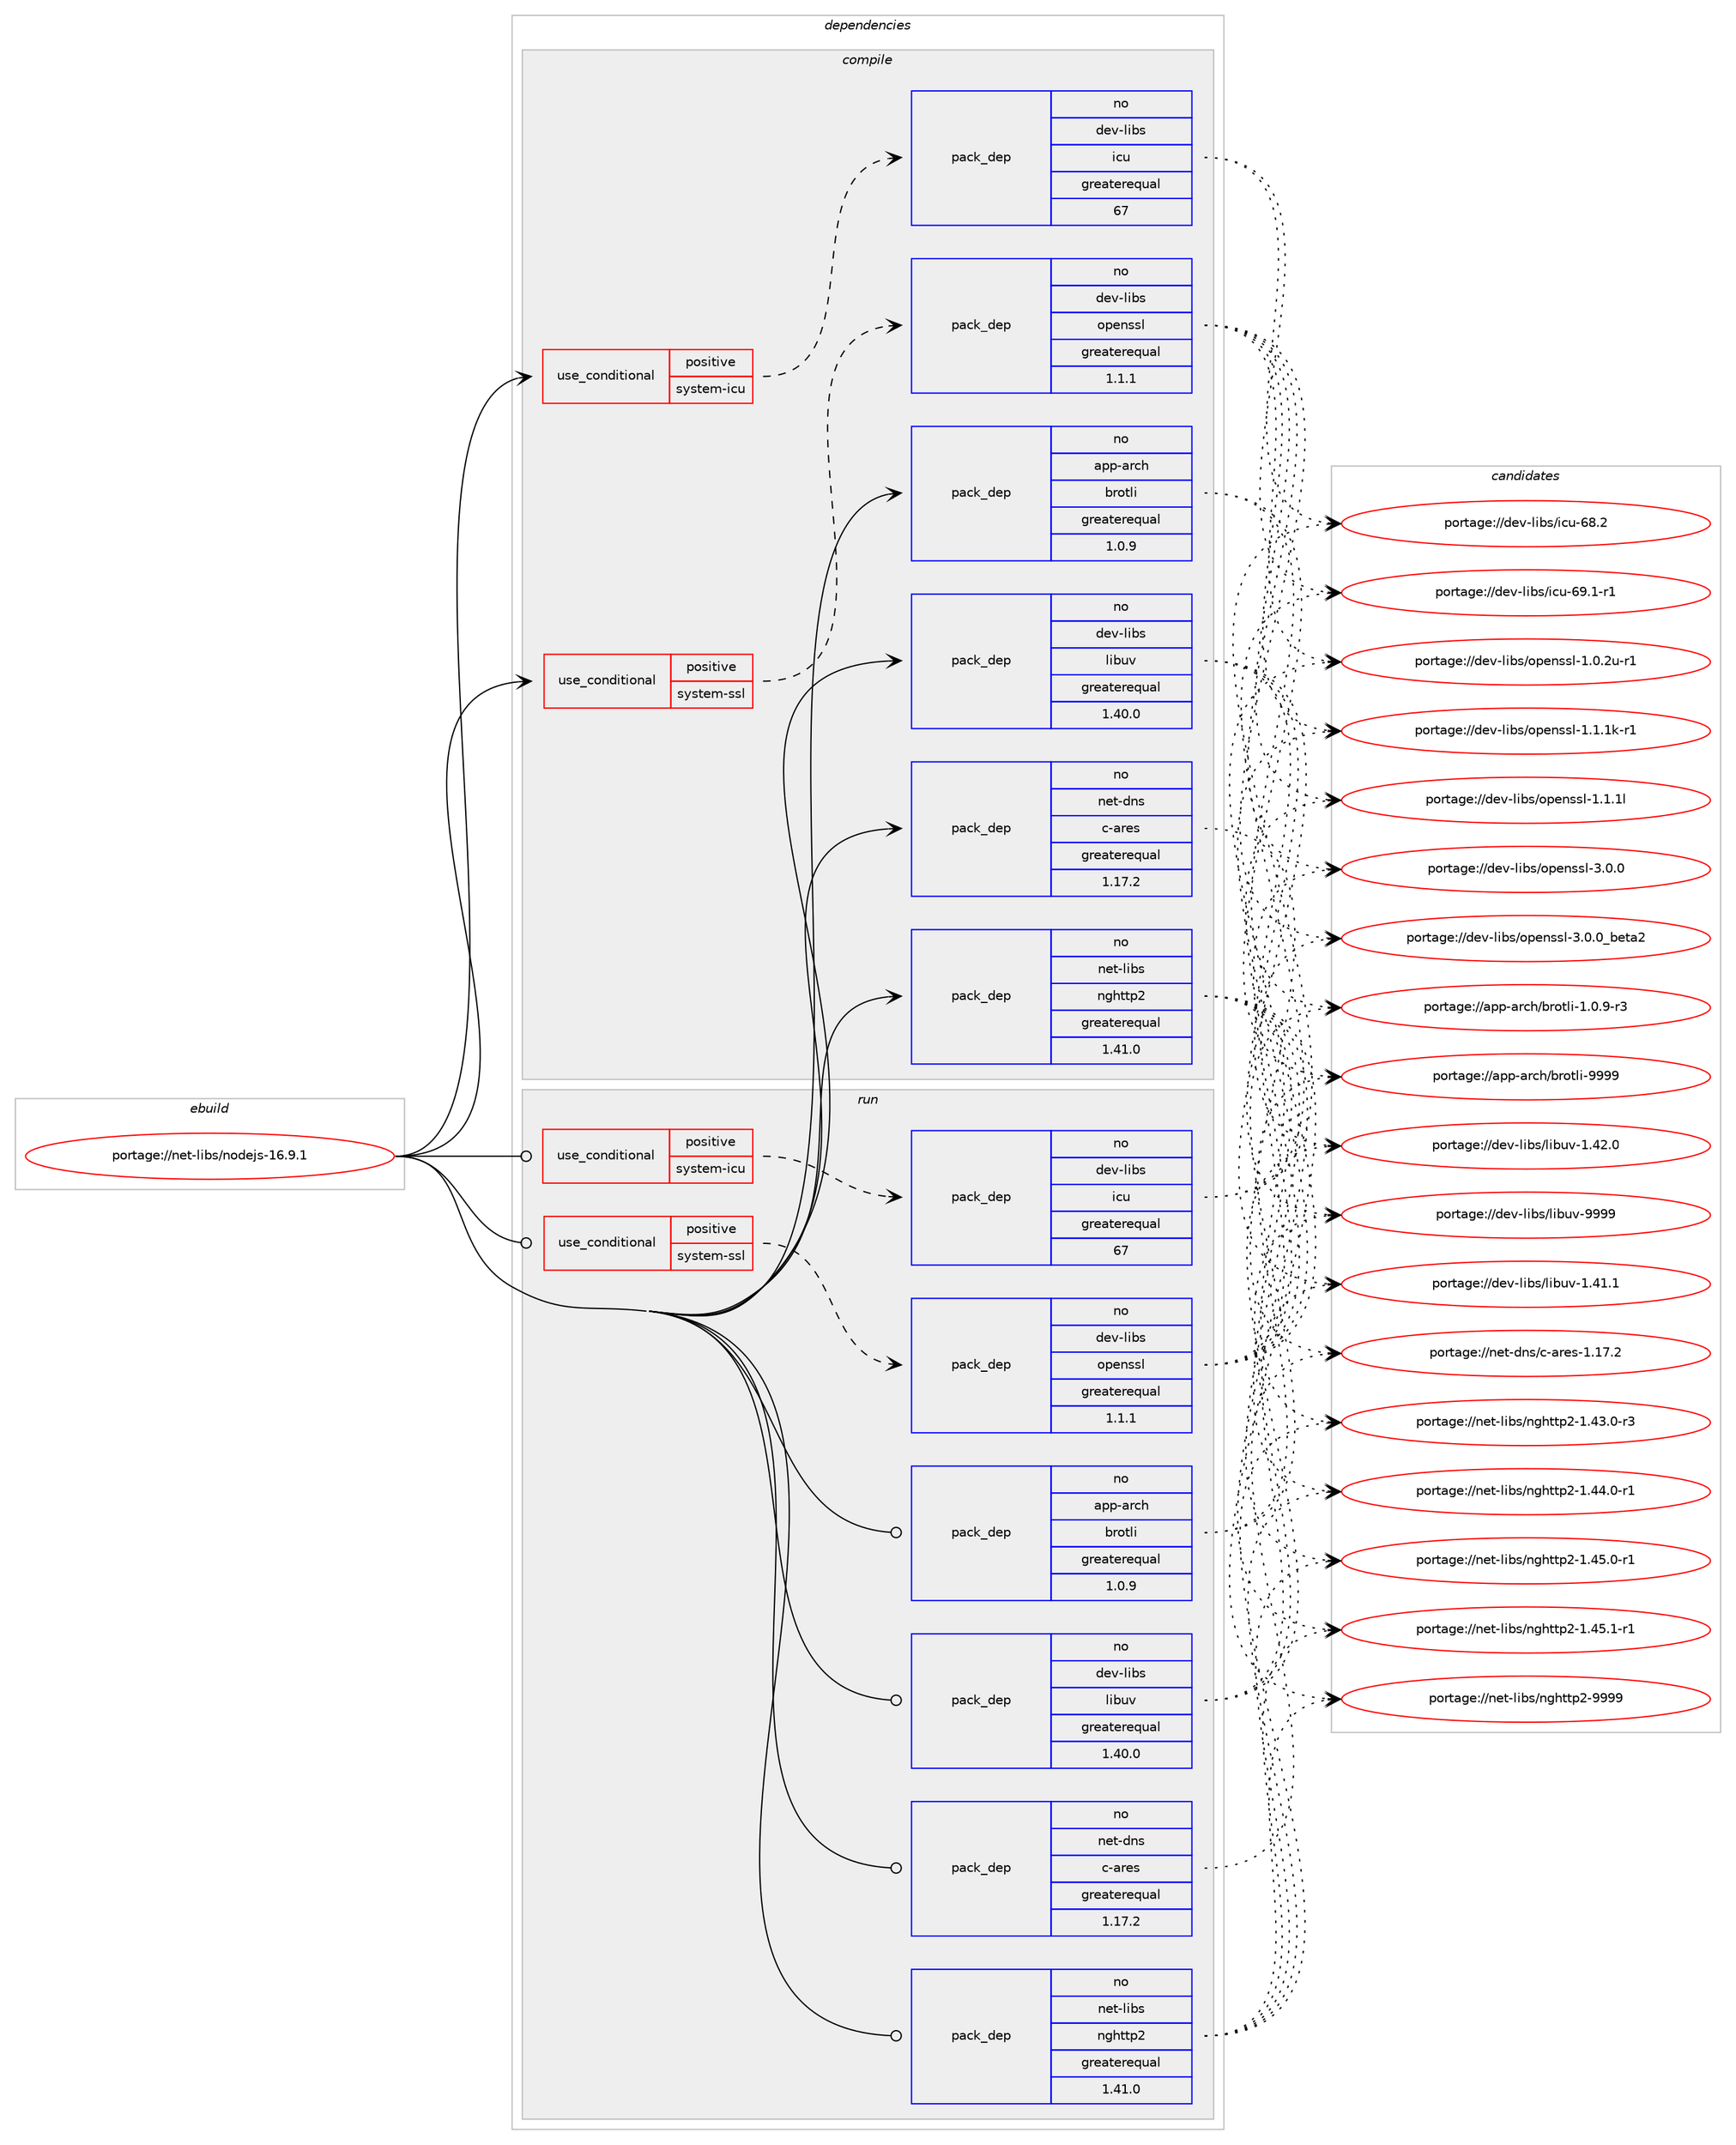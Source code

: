 digraph prolog {

# *************
# Graph options
# *************

newrank=true;
concentrate=true;
compound=true;
graph [rankdir=LR,fontname=Helvetica,fontsize=10,ranksep=1.5];#, ranksep=2.5, nodesep=0.2];
edge  [arrowhead=vee];
node  [fontname=Helvetica,fontsize=10];

# **********
# The ebuild
# **********

subgraph cluster_leftcol {
color=gray;
rank=same;
label=<<i>ebuild</i>>;
id [label="portage://net-libs/nodejs-16.9.1", color=red, width=4, href="../net-libs/nodejs-16.9.1.svg"];
}

# ****************
# The dependencies
# ****************

subgraph cluster_midcol {
color=gray;
label=<<i>dependencies</i>>;
subgraph cluster_compile {
fillcolor="#eeeeee";
style=filled;
label=<<i>compile</i>>;
subgraph cond34 {
dependency90 [label=<<TABLE BORDER="0" CELLBORDER="1" CELLSPACING="0" CELLPADDING="4"><TR><TD ROWSPAN="3" CELLPADDING="10">use_conditional</TD></TR><TR><TD>positive</TD></TR><TR><TD>system-icu</TD></TR></TABLE>>, shape=none, color=red];
subgraph pack56 {
dependency91 [label=<<TABLE BORDER="0" CELLBORDER="1" CELLSPACING="0" CELLPADDING="4" WIDTH="220"><TR><TD ROWSPAN="6" CELLPADDING="30">pack_dep</TD></TR><TR><TD WIDTH="110">no</TD></TR><TR><TD>dev-libs</TD></TR><TR><TD>icu</TD></TR><TR><TD>greaterequal</TD></TR><TR><TD>67</TD></TR></TABLE>>, shape=none, color=blue];
}
dependency90:e -> dependency91:w [weight=20,style="dashed",arrowhead="vee"];
}
id:e -> dependency90:w [weight=20,style="solid",arrowhead="vee"];
subgraph cond35 {
dependency92 [label=<<TABLE BORDER="0" CELLBORDER="1" CELLSPACING="0" CELLPADDING="4"><TR><TD ROWSPAN="3" CELLPADDING="10">use_conditional</TD></TR><TR><TD>positive</TD></TR><TR><TD>system-ssl</TD></TR></TABLE>>, shape=none, color=red];
subgraph pack57 {
dependency93 [label=<<TABLE BORDER="0" CELLBORDER="1" CELLSPACING="0" CELLPADDING="4" WIDTH="220"><TR><TD ROWSPAN="6" CELLPADDING="30">pack_dep</TD></TR><TR><TD WIDTH="110">no</TD></TR><TR><TD>dev-libs</TD></TR><TR><TD>openssl</TD></TR><TR><TD>greaterequal</TD></TR><TR><TD>1.1.1</TD></TR></TABLE>>, shape=none, color=blue];
}
dependency92:e -> dependency93:w [weight=20,style="dashed",arrowhead="vee"];
}
id:e -> dependency92:w [weight=20,style="solid",arrowhead="vee"];
subgraph pack58 {
dependency94 [label=<<TABLE BORDER="0" CELLBORDER="1" CELLSPACING="0" CELLPADDING="4" WIDTH="220"><TR><TD ROWSPAN="6" CELLPADDING="30">pack_dep</TD></TR><TR><TD WIDTH="110">no</TD></TR><TR><TD>app-arch</TD></TR><TR><TD>brotli</TD></TR><TR><TD>greaterequal</TD></TR><TR><TD>1.0.9</TD></TR></TABLE>>, shape=none, color=blue];
}
id:e -> dependency94:w [weight=20,style="solid",arrowhead="vee"];
subgraph pack59 {
dependency95 [label=<<TABLE BORDER="0" CELLBORDER="1" CELLSPACING="0" CELLPADDING="4" WIDTH="220"><TR><TD ROWSPAN="6" CELLPADDING="30">pack_dep</TD></TR><TR><TD WIDTH="110">no</TD></TR><TR><TD>dev-libs</TD></TR><TR><TD>libuv</TD></TR><TR><TD>greaterequal</TD></TR><TR><TD>1.40.0</TD></TR></TABLE>>, shape=none, color=blue];
}
id:e -> dependency95:w [weight=20,style="solid",arrowhead="vee"];
subgraph pack60 {
dependency96 [label=<<TABLE BORDER="0" CELLBORDER="1" CELLSPACING="0" CELLPADDING="4" WIDTH="220"><TR><TD ROWSPAN="6" CELLPADDING="30">pack_dep</TD></TR><TR><TD WIDTH="110">no</TD></TR><TR><TD>net-dns</TD></TR><TR><TD>c-ares</TD></TR><TR><TD>greaterequal</TD></TR><TR><TD>1.17.2</TD></TR></TABLE>>, shape=none, color=blue];
}
id:e -> dependency96:w [weight=20,style="solid",arrowhead="vee"];
subgraph pack61 {
dependency97 [label=<<TABLE BORDER="0" CELLBORDER="1" CELLSPACING="0" CELLPADDING="4" WIDTH="220"><TR><TD ROWSPAN="6" CELLPADDING="30">pack_dep</TD></TR><TR><TD WIDTH="110">no</TD></TR><TR><TD>net-libs</TD></TR><TR><TD>nghttp2</TD></TR><TR><TD>greaterequal</TD></TR><TR><TD>1.41.0</TD></TR></TABLE>>, shape=none, color=blue];
}
id:e -> dependency97:w [weight=20,style="solid",arrowhead="vee"];
# *** BEGIN UNKNOWN DEPENDENCY TYPE (TODO) ***
# id -> package_dependency(portage://net-libs/nodejs-16.9.1,install,no,sys-libs,zlib,none,[,,],[],[])
# *** END UNKNOWN DEPENDENCY TYPE (TODO) ***

}
subgraph cluster_compileandrun {
fillcolor="#eeeeee";
style=filled;
label=<<i>compile and run</i>>;
}
subgraph cluster_run {
fillcolor="#eeeeee";
style=filled;
label=<<i>run</i>>;
subgraph cond36 {
dependency98 [label=<<TABLE BORDER="0" CELLBORDER="1" CELLSPACING="0" CELLPADDING="4"><TR><TD ROWSPAN="3" CELLPADDING="10">use_conditional</TD></TR><TR><TD>positive</TD></TR><TR><TD>system-icu</TD></TR></TABLE>>, shape=none, color=red];
subgraph pack62 {
dependency99 [label=<<TABLE BORDER="0" CELLBORDER="1" CELLSPACING="0" CELLPADDING="4" WIDTH="220"><TR><TD ROWSPAN="6" CELLPADDING="30">pack_dep</TD></TR><TR><TD WIDTH="110">no</TD></TR><TR><TD>dev-libs</TD></TR><TR><TD>icu</TD></TR><TR><TD>greaterequal</TD></TR><TR><TD>67</TD></TR></TABLE>>, shape=none, color=blue];
}
dependency98:e -> dependency99:w [weight=20,style="dashed",arrowhead="vee"];
}
id:e -> dependency98:w [weight=20,style="solid",arrowhead="odot"];
subgraph cond37 {
dependency100 [label=<<TABLE BORDER="0" CELLBORDER="1" CELLSPACING="0" CELLPADDING="4"><TR><TD ROWSPAN="3" CELLPADDING="10">use_conditional</TD></TR><TR><TD>positive</TD></TR><TR><TD>system-ssl</TD></TR></TABLE>>, shape=none, color=red];
subgraph pack63 {
dependency101 [label=<<TABLE BORDER="0" CELLBORDER="1" CELLSPACING="0" CELLPADDING="4" WIDTH="220"><TR><TD ROWSPAN="6" CELLPADDING="30">pack_dep</TD></TR><TR><TD WIDTH="110">no</TD></TR><TR><TD>dev-libs</TD></TR><TR><TD>openssl</TD></TR><TR><TD>greaterequal</TD></TR><TR><TD>1.1.1</TD></TR></TABLE>>, shape=none, color=blue];
}
dependency100:e -> dependency101:w [weight=20,style="dashed",arrowhead="vee"];
}
id:e -> dependency100:w [weight=20,style="solid",arrowhead="odot"];
subgraph pack64 {
dependency102 [label=<<TABLE BORDER="0" CELLBORDER="1" CELLSPACING="0" CELLPADDING="4" WIDTH="220"><TR><TD ROWSPAN="6" CELLPADDING="30">pack_dep</TD></TR><TR><TD WIDTH="110">no</TD></TR><TR><TD>app-arch</TD></TR><TR><TD>brotli</TD></TR><TR><TD>greaterequal</TD></TR><TR><TD>1.0.9</TD></TR></TABLE>>, shape=none, color=blue];
}
id:e -> dependency102:w [weight=20,style="solid",arrowhead="odot"];
subgraph pack65 {
dependency103 [label=<<TABLE BORDER="0" CELLBORDER="1" CELLSPACING="0" CELLPADDING="4" WIDTH="220"><TR><TD ROWSPAN="6" CELLPADDING="30">pack_dep</TD></TR><TR><TD WIDTH="110">no</TD></TR><TR><TD>dev-libs</TD></TR><TR><TD>libuv</TD></TR><TR><TD>greaterequal</TD></TR><TR><TD>1.40.0</TD></TR></TABLE>>, shape=none, color=blue];
}
id:e -> dependency103:w [weight=20,style="solid",arrowhead="odot"];
subgraph pack66 {
dependency104 [label=<<TABLE BORDER="0" CELLBORDER="1" CELLSPACING="0" CELLPADDING="4" WIDTH="220"><TR><TD ROWSPAN="6" CELLPADDING="30">pack_dep</TD></TR><TR><TD WIDTH="110">no</TD></TR><TR><TD>net-dns</TD></TR><TR><TD>c-ares</TD></TR><TR><TD>greaterequal</TD></TR><TR><TD>1.17.2</TD></TR></TABLE>>, shape=none, color=blue];
}
id:e -> dependency104:w [weight=20,style="solid",arrowhead="odot"];
subgraph pack67 {
dependency105 [label=<<TABLE BORDER="0" CELLBORDER="1" CELLSPACING="0" CELLPADDING="4" WIDTH="220"><TR><TD ROWSPAN="6" CELLPADDING="30">pack_dep</TD></TR><TR><TD WIDTH="110">no</TD></TR><TR><TD>net-libs</TD></TR><TR><TD>nghttp2</TD></TR><TR><TD>greaterequal</TD></TR><TR><TD>1.41.0</TD></TR></TABLE>>, shape=none, color=blue];
}
id:e -> dependency105:w [weight=20,style="solid",arrowhead="odot"];
# *** BEGIN UNKNOWN DEPENDENCY TYPE (TODO) ***
# id -> package_dependency(portage://net-libs/nodejs-16.9.1,run,no,sys-libs,zlib,none,[,,],[],[])
# *** END UNKNOWN DEPENDENCY TYPE (TODO) ***

}
}

# **************
# The candidates
# **************

subgraph cluster_choices {
rank=same;
color=gray;
label=<<i>candidates</i>>;

subgraph choice56 {
color=black;
nodesep=1;
choice100101118451081059811547105991174554564650 [label="portage://dev-libs/icu-68.2", color=red, width=4,href="../dev-libs/icu-68.2.svg"];
choice1001011184510810598115471059911745545746494511449 [label="portage://dev-libs/icu-69.1-r1", color=red, width=4,href="../dev-libs/icu-69.1-r1.svg"];
dependency91:e -> choice100101118451081059811547105991174554564650:w [style=dotted,weight="100"];
dependency91:e -> choice1001011184510810598115471059911745545746494511449:w [style=dotted,weight="100"];
}
subgraph choice57 {
color=black;
nodesep=1;
choice1001011184510810598115471111121011101151151084549464846501174511449 [label="portage://dev-libs/openssl-1.0.2u-r1", color=red, width=4,href="../dev-libs/openssl-1.0.2u-r1.svg"];
choice1001011184510810598115471111121011101151151084549464946491074511449 [label="portage://dev-libs/openssl-1.1.1k-r1", color=red, width=4,href="../dev-libs/openssl-1.1.1k-r1.svg"];
choice100101118451081059811547111112101110115115108454946494649108 [label="portage://dev-libs/openssl-1.1.1l", color=red, width=4,href="../dev-libs/openssl-1.1.1l.svg"];
choice100101118451081059811547111112101110115115108455146484648 [label="portage://dev-libs/openssl-3.0.0", color=red, width=4,href="../dev-libs/openssl-3.0.0.svg"];
choice10010111845108105981154711111210111011511510845514648464895981011169750 [label="portage://dev-libs/openssl-3.0.0_beta2", color=red, width=4,href="../dev-libs/openssl-3.0.0_beta2.svg"];
dependency93:e -> choice1001011184510810598115471111121011101151151084549464846501174511449:w [style=dotted,weight="100"];
dependency93:e -> choice1001011184510810598115471111121011101151151084549464946491074511449:w [style=dotted,weight="100"];
dependency93:e -> choice100101118451081059811547111112101110115115108454946494649108:w [style=dotted,weight="100"];
dependency93:e -> choice100101118451081059811547111112101110115115108455146484648:w [style=dotted,weight="100"];
dependency93:e -> choice10010111845108105981154711111210111011511510845514648464895981011169750:w [style=dotted,weight="100"];
}
subgraph choice58 {
color=black;
nodesep=1;
choice9711211245971149910447981141111161081054549464846574511451 [label="portage://app-arch/brotli-1.0.9-r3", color=red, width=4,href="../app-arch/brotli-1.0.9-r3.svg"];
choice9711211245971149910447981141111161081054557575757 [label="portage://app-arch/brotli-9999", color=red, width=4,href="../app-arch/brotli-9999.svg"];
dependency94:e -> choice9711211245971149910447981141111161081054549464846574511451:w [style=dotted,weight="100"];
dependency94:e -> choice9711211245971149910447981141111161081054557575757:w [style=dotted,weight="100"];
}
subgraph choice59 {
color=black;
nodesep=1;
choice1001011184510810598115471081059811711845494652494649 [label="portage://dev-libs/libuv-1.41.1", color=red, width=4,href="../dev-libs/libuv-1.41.1.svg"];
choice1001011184510810598115471081059811711845494652504648 [label="portage://dev-libs/libuv-1.42.0", color=red, width=4,href="../dev-libs/libuv-1.42.0.svg"];
choice100101118451081059811547108105981171184557575757 [label="portage://dev-libs/libuv-9999", color=red, width=4,href="../dev-libs/libuv-9999.svg"];
dependency95:e -> choice1001011184510810598115471081059811711845494652494649:w [style=dotted,weight="100"];
dependency95:e -> choice1001011184510810598115471081059811711845494652504648:w [style=dotted,weight="100"];
dependency95:e -> choice100101118451081059811547108105981171184557575757:w [style=dotted,weight="100"];
}
subgraph choice60 {
color=black;
nodesep=1;
choice110101116451001101154799459711410111545494649554650 [label="portage://net-dns/c-ares-1.17.2", color=red, width=4,href="../net-dns/c-ares-1.17.2.svg"];
dependency96:e -> choice110101116451001101154799459711410111545494649554650:w [style=dotted,weight="100"];
}
subgraph choice61 {
color=black;
nodesep=1;
choice11010111645108105981154711010310411611611250454946525146484511451 [label="portage://net-libs/nghttp2-1.43.0-r3", color=red, width=4,href="../net-libs/nghttp2-1.43.0-r3.svg"];
choice11010111645108105981154711010310411611611250454946525246484511449 [label="portage://net-libs/nghttp2-1.44.0-r1", color=red, width=4,href="../net-libs/nghttp2-1.44.0-r1.svg"];
choice11010111645108105981154711010310411611611250454946525346484511449 [label="portage://net-libs/nghttp2-1.45.0-r1", color=red, width=4,href="../net-libs/nghttp2-1.45.0-r1.svg"];
choice11010111645108105981154711010310411611611250454946525346494511449 [label="portage://net-libs/nghttp2-1.45.1-r1", color=red, width=4,href="../net-libs/nghttp2-1.45.1-r1.svg"];
choice110101116451081059811547110103104116116112504557575757 [label="portage://net-libs/nghttp2-9999", color=red, width=4,href="../net-libs/nghttp2-9999.svg"];
dependency97:e -> choice11010111645108105981154711010310411611611250454946525146484511451:w [style=dotted,weight="100"];
dependency97:e -> choice11010111645108105981154711010310411611611250454946525246484511449:w [style=dotted,weight="100"];
dependency97:e -> choice11010111645108105981154711010310411611611250454946525346484511449:w [style=dotted,weight="100"];
dependency97:e -> choice11010111645108105981154711010310411611611250454946525346494511449:w [style=dotted,weight="100"];
dependency97:e -> choice110101116451081059811547110103104116116112504557575757:w [style=dotted,weight="100"];
}
subgraph choice62 {
color=black;
nodesep=1;
choice100101118451081059811547105991174554564650 [label="portage://dev-libs/icu-68.2", color=red, width=4,href="../dev-libs/icu-68.2.svg"];
choice1001011184510810598115471059911745545746494511449 [label="portage://dev-libs/icu-69.1-r1", color=red, width=4,href="../dev-libs/icu-69.1-r1.svg"];
dependency99:e -> choice100101118451081059811547105991174554564650:w [style=dotted,weight="100"];
dependency99:e -> choice1001011184510810598115471059911745545746494511449:w [style=dotted,weight="100"];
}
subgraph choice63 {
color=black;
nodesep=1;
choice1001011184510810598115471111121011101151151084549464846501174511449 [label="portage://dev-libs/openssl-1.0.2u-r1", color=red, width=4,href="../dev-libs/openssl-1.0.2u-r1.svg"];
choice1001011184510810598115471111121011101151151084549464946491074511449 [label="portage://dev-libs/openssl-1.1.1k-r1", color=red, width=4,href="../dev-libs/openssl-1.1.1k-r1.svg"];
choice100101118451081059811547111112101110115115108454946494649108 [label="portage://dev-libs/openssl-1.1.1l", color=red, width=4,href="../dev-libs/openssl-1.1.1l.svg"];
choice100101118451081059811547111112101110115115108455146484648 [label="portage://dev-libs/openssl-3.0.0", color=red, width=4,href="../dev-libs/openssl-3.0.0.svg"];
choice10010111845108105981154711111210111011511510845514648464895981011169750 [label="portage://dev-libs/openssl-3.0.0_beta2", color=red, width=4,href="../dev-libs/openssl-3.0.0_beta2.svg"];
dependency101:e -> choice1001011184510810598115471111121011101151151084549464846501174511449:w [style=dotted,weight="100"];
dependency101:e -> choice1001011184510810598115471111121011101151151084549464946491074511449:w [style=dotted,weight="100"];
dependency101:e -> choice100101118451081059811547111112101110115115108454946494649108:w [style=dotted,weight="100"];
dependency101:e -> choice100101118451081059811547111112101110115115108455146484648:w [style=dotted,weight="100"];
dependency101:e -> choice10010111845108105981154711111210111011511510845514648464895981011169750:w [style=dotted,weight="100"];
}
subgraph choice64 {
color=black;
nodesep=1;
choice9711211245971149910447981141111161081054549464846574511451 [label="portage://app-arch/brotli-1.0.9-r3", color=red, width=4,href="../app-arch/brotli-1.0.9-r3.svg"];
choice9711211245971149910447981141111161081054557575757 [label="portage://app-arch/brotli-9999", color=red, width=4,href="../app-arch/brotli-9999.svg"];
dependency102:e -> choice9711211245971149910447981141111161081054549464846574511451:w [style=dotted,weight="100"];
dependency102:e -> choice9711211245971149910447981141111161081054557575757:w [style=dotted,weight="100"];
}
subgraph choice65 {
color=black;
nodesep=1;
choice1001011184510810598115471081059811711845494652494649 [label="portage://dev-libs/libuv-1.41.1", color=red, width=4,href="../dev-libs/libuv-1.41.1.svg"];
choice1001011184510810598115471081059811711845494652504648 [label="portage://dev-libs/libuv-1.42.0", color=red, width=4,href="../dev-libs/libuv-1.42.0.svg"];
choice100101118451081059811547108105981171184557575757 [label="portage://dev-libs/libuv-9999", color=red, width=4,href="../dev-libs/libuv-9999.svg"];
dependency103:e -> choice1001011184510810598115471081059811711845494652494649:w [style=dotted,weight="100"];
dependency103:e -> choice1001011184510810598115471081059811711845494652504648:w [style=dotted,weight="100"];
dependency103:e -> choice100101118451081059811547108105981171184557575757:w [style=dotted,weight="100"];
}
subgraph choice66 {
color=black;
nodesep=1;
choice110101116451001101154799459711410111545494649554650 [label="portage://net-dns/c-ares-1.17.2", color=red, width=4,href="../net-dns/c-ares-1.17.2.svg"];
dependency104:e -> choice110101116451001101154799459711410111545494649554650:w [style=dotted,weight="100"];
}
subgraph choice67 {
color=black;
nodesep=1;
choice11010111645108105981154711010310411611611250454946525146484511451 [label="portage://net-libs/nghttp2-1.43.0-r3", color=red, width=4,href="../net-libs/nghttp2-1.43.0-r3.svg"];
choice11010111645108105981154711010310411611611250454946525246484511449 [label="portage://net-libs/nghttp2-1.44.0-r1", color=red, width=4,href="../net-libs/nghttp2-1.44.0-r1.svg"];
choice11010111645108105981154711010310411611611250454946525346484511449 [label="portage://net-libs/nghttp2-1.45.0-r1", color=red, width=4,href="../net-libs/nghttp2-1.45.0-r1.svg"];
choice11010111645108105981154711010310411611611250454946525346494511449 [label="portage://net-libs/nghttp2-1.45.1-r1", color=red, width=4,href="../net-libs/nghttp2-1.45.1-r1.svg"];
choice110101116451081059811547110103104116116112504557575757 [label="portage://net-libs/nghttp2-9999", color=red, width=4,href="../net-libs/nghttp2-9999.svg"];
dependency105:e -> choice11010111645108105981154711010310411611611250454946525146484511451:w [style=dotted,weight="100"];
dependency105:e -> choice11010111645108105981154711010310411611611250454946525246484511449:w [style=dotted,weight="100"];
dependency105:e -> choice11010111645108105981154711010310411611611250454946525346484511449:w [style=dotted,weight="100"];
dependency105:e -> choice11010111645108105981154711010310411611611250454946525346494511449:w [style=dotted,weight="100"];
dependency105:e -> choice110101116451081059811547110103104116116112504557575757:w [style=dotted,weight="100"];
}
}

}
